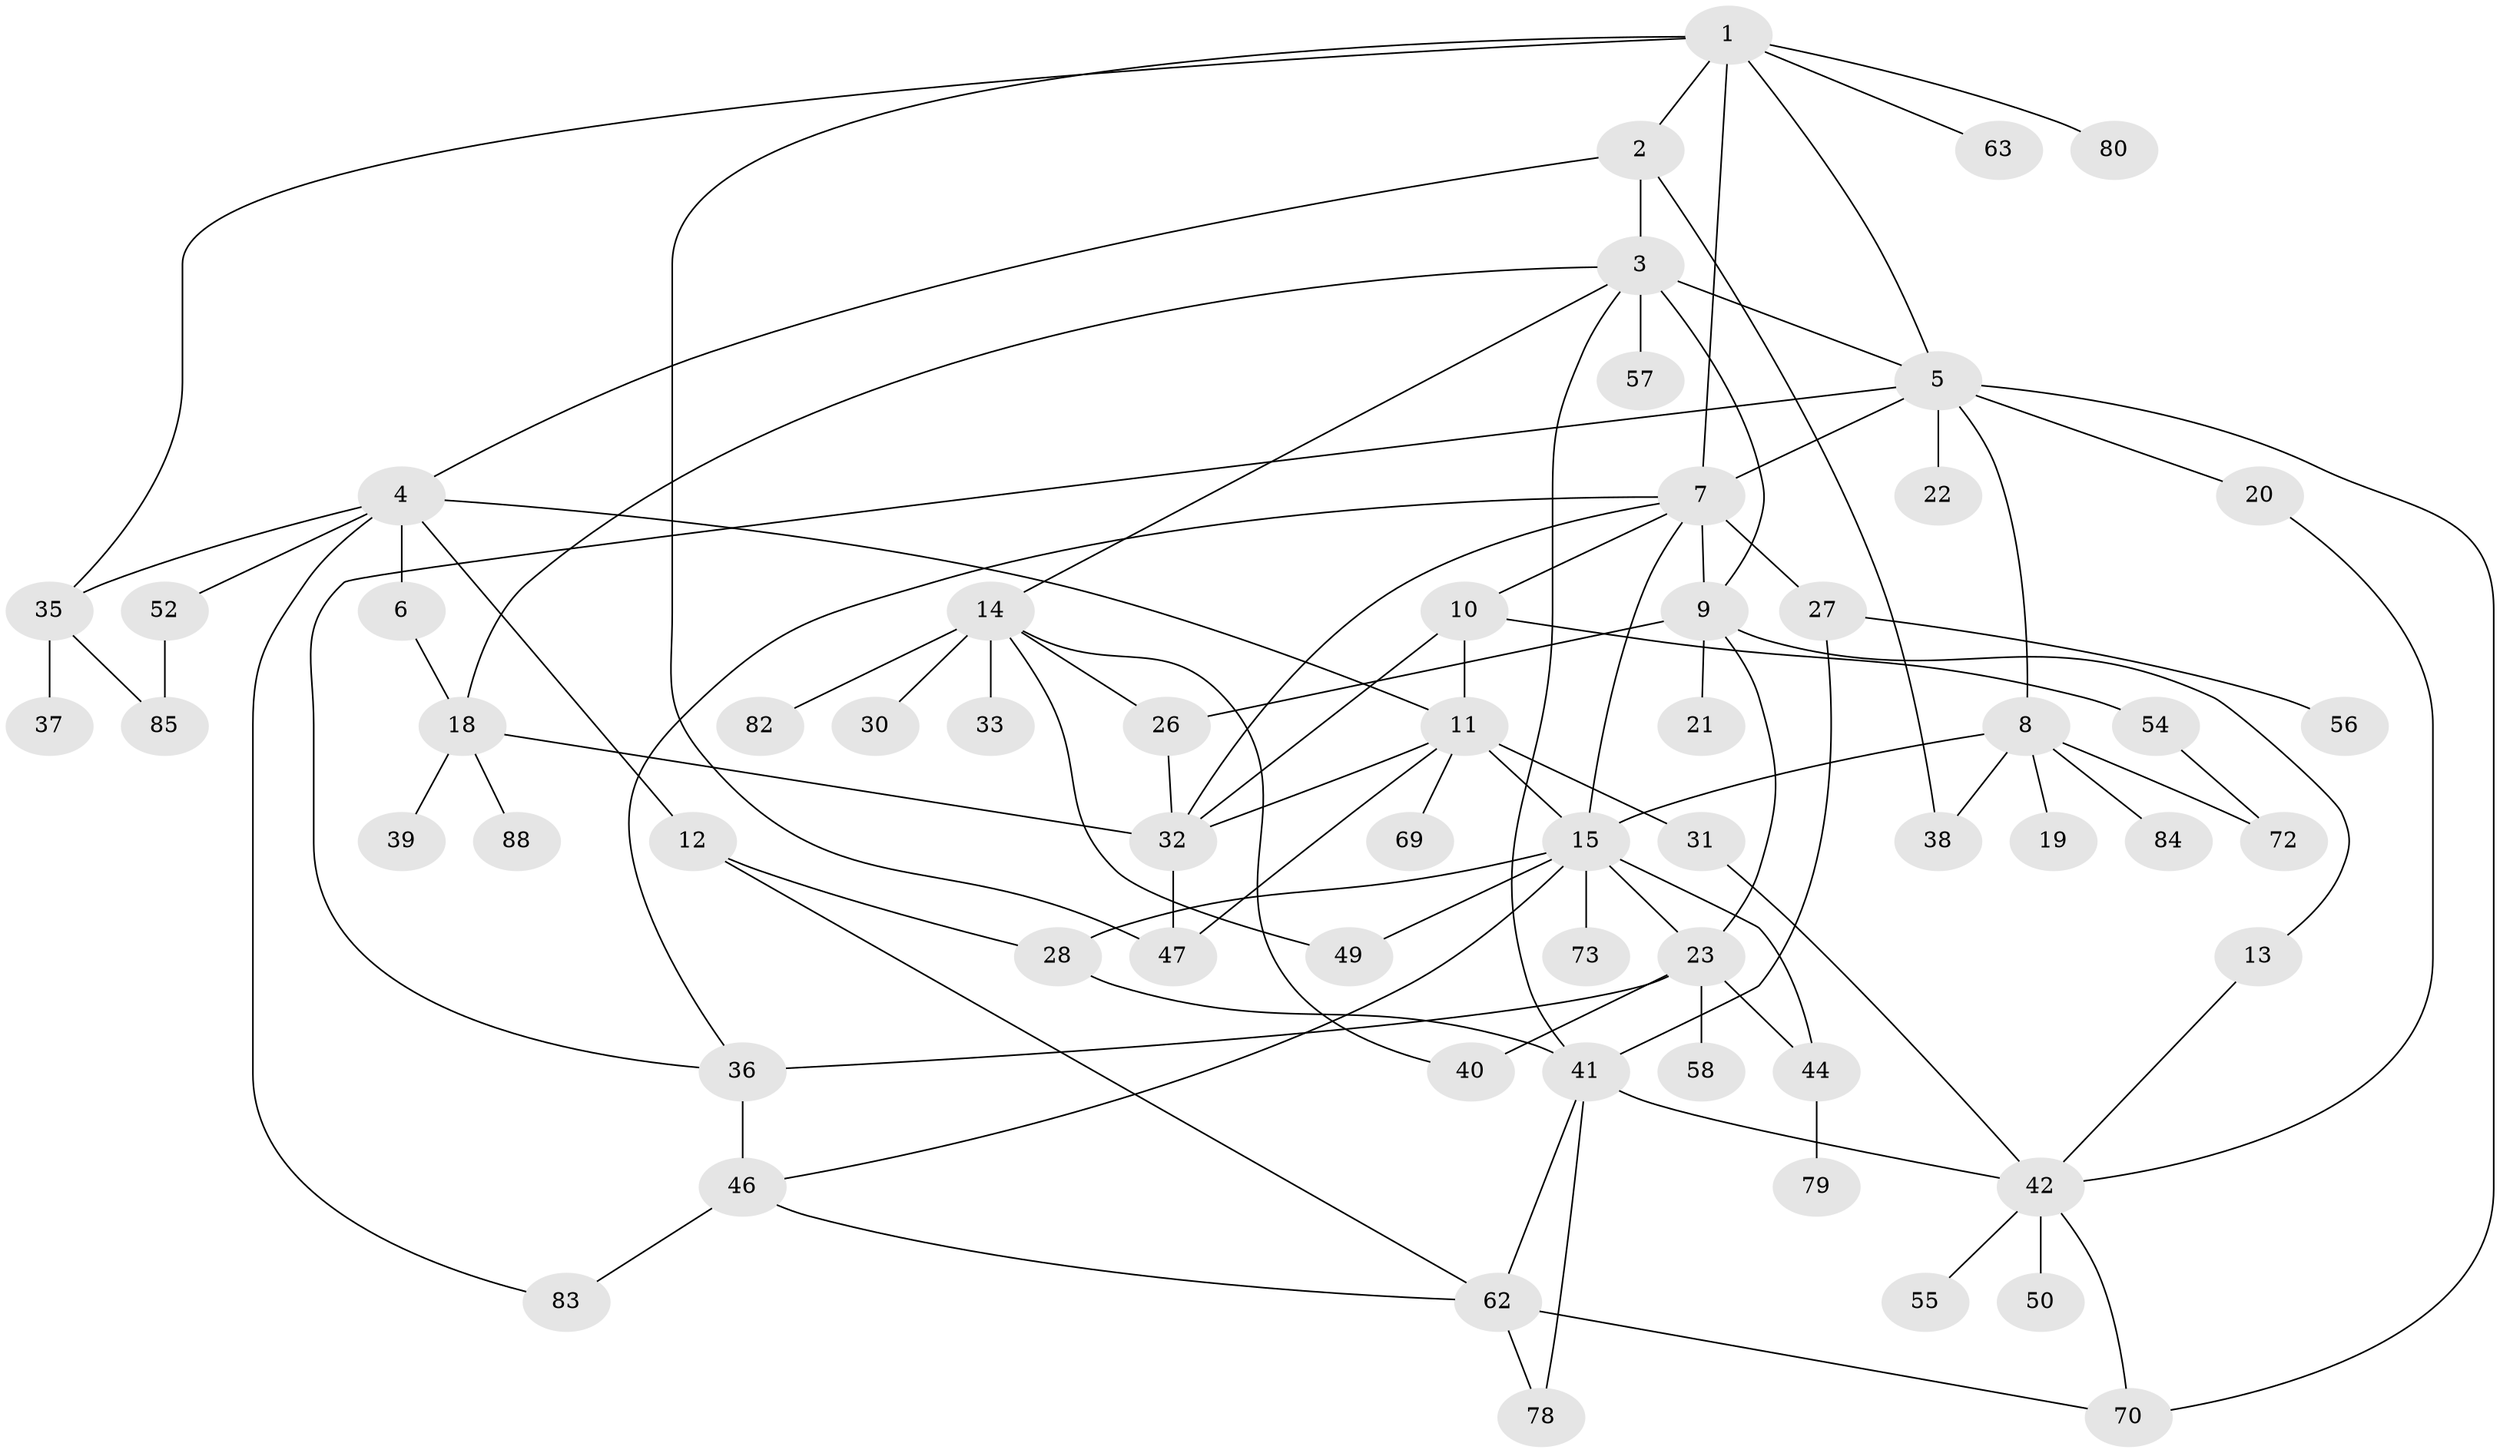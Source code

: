 // original degree distribution, {6: 0.06666666666666667, 4: 0.06666666666666667, 7: 0.044444444444444446, 8: 0.022222222222222223, 2: 0.26666666666666666, 3: 0.2111111111111111, 1: 0.26666666666666666, 5: 0.05555555555555555}
// Generated by graph-tools (version 1.1) at 2025/41/03/06/25 10:41:26]
// undirected, 61 vertices, 97 edges
graph export_dot {
graph [start="1"]
  node [color=gray90,style=filled];
  1 [super="+66"];
  2;
  3;
  4 [super="+17"];
  5 [super="+24"];
  6;
  7 [super="+75"];
  8 [super="+16"];
  9 [super="+67"];
  10;
  11 [super="+64"];
  12;
  13;
  14 [super="+29"];
  15 [super="+34"];
  18 [super="+25"];
  19;
  20;
  21;
  22;
  23 [super="+43"];
  26 [super="+74"];
  27 [super="+68"];
  28 [super="+81"];
  30;
  31;
  32 [super="+53"];
  33 [super="+76"];
  35 [super="+87"];
  36 [super="+48"];
  37;
  38;
  39 [super="+45"];
  40;
  41 [super="+59"];
  42 [super="+65"];
  44 [super="+51"];
  46 [super="+60"];
  47 [super="+77"];
  49;
  50 [super="+71"];
  52;
  54 [super="+61"];
  55;
  56;
  57;
  58;
  62 [super="+86"];
  63 [super="+90"];
  69;
  70;
  72;
  73;
  78;
  79;
  80;
  82;
  83;
  84;
  85 [super="+89"];
  88;
  1 -- 2;
  1 -- 5;
  1 -- 7;
  1 -- 63;
  1 -- 80;
  1 -- 35;
  1 -- 47;
  2 -- 3;
  2 -- 4;
  2 -- 38;
  3 -- 9;
  3 -- 14;
  3 -- 57;
  3 -- 41;
  3 -- 5;
  3 -- 18;
  4 -- 6;
  4 -- 11;
  4 -- 12;
  4 -- 35;
  4 -- 52;
  4 -- 83;
  5 -- 8;
  5 -- 20;
  5 -- 22;
  5 -- 70;
  5 -- 36;
  5 -- 7 [weight=2];
  6 -- 18;
  7 -- 10;
  7 -- 15;
  7 -- 27;
  7 -- 36;
  7 -- 32;
  7 -- 9;
  8 -- 19;
  8 -- 84;
  8 -- 38;
  8 -- 15 [weight=2];
  8 -- 72;
  9 -- 13;
  9 -- 21;
  9 -- 23;
  9 -- 26;
  10 -- 54;
  10 -- 11;
  10 -- 32;
  11 -- 31 [weight=2];
  11 -- 69;
  11 -- 32;
  11 -- 15;
  11 -- 47;
  12 -- 62;
  12 -- 28;
  13 -- 42;
  14 -- 26;
  14 -- 30;
  14 -- 33;
  14 -- 82;
  14 -- 49;
  14 -- 40;
  15 -- 23;
  15 -- 28;
  15 -- 44;
  15 -- 49;
  15 -- 73;
  15 -- 46;
  18 -- 39;
  18 -- 88;
  18 -- 32;
  20 -- 42;
  23 -- 58;
  23 -- 40;
  23 -- 44;
  23 -- 36;
  26 -- 32;
  27 -- 41;
  27 -- 56;
  28 -- 41;
  31 -- 42;
  32 -- 47;
  35 -- 37;
  35 -- 85;
  36 -- 46;
  41 -- 78;
  41 -- 42;
  41 -- 62;
  42 -- 50;
  42 -- 55;
  42 -- 70;
  44 -- 79;
  46 -- 62;
  46 -- 83;
  52 -- 85;
  54 -- 72;
  62 -- 78;
  62 -- 70;
}
